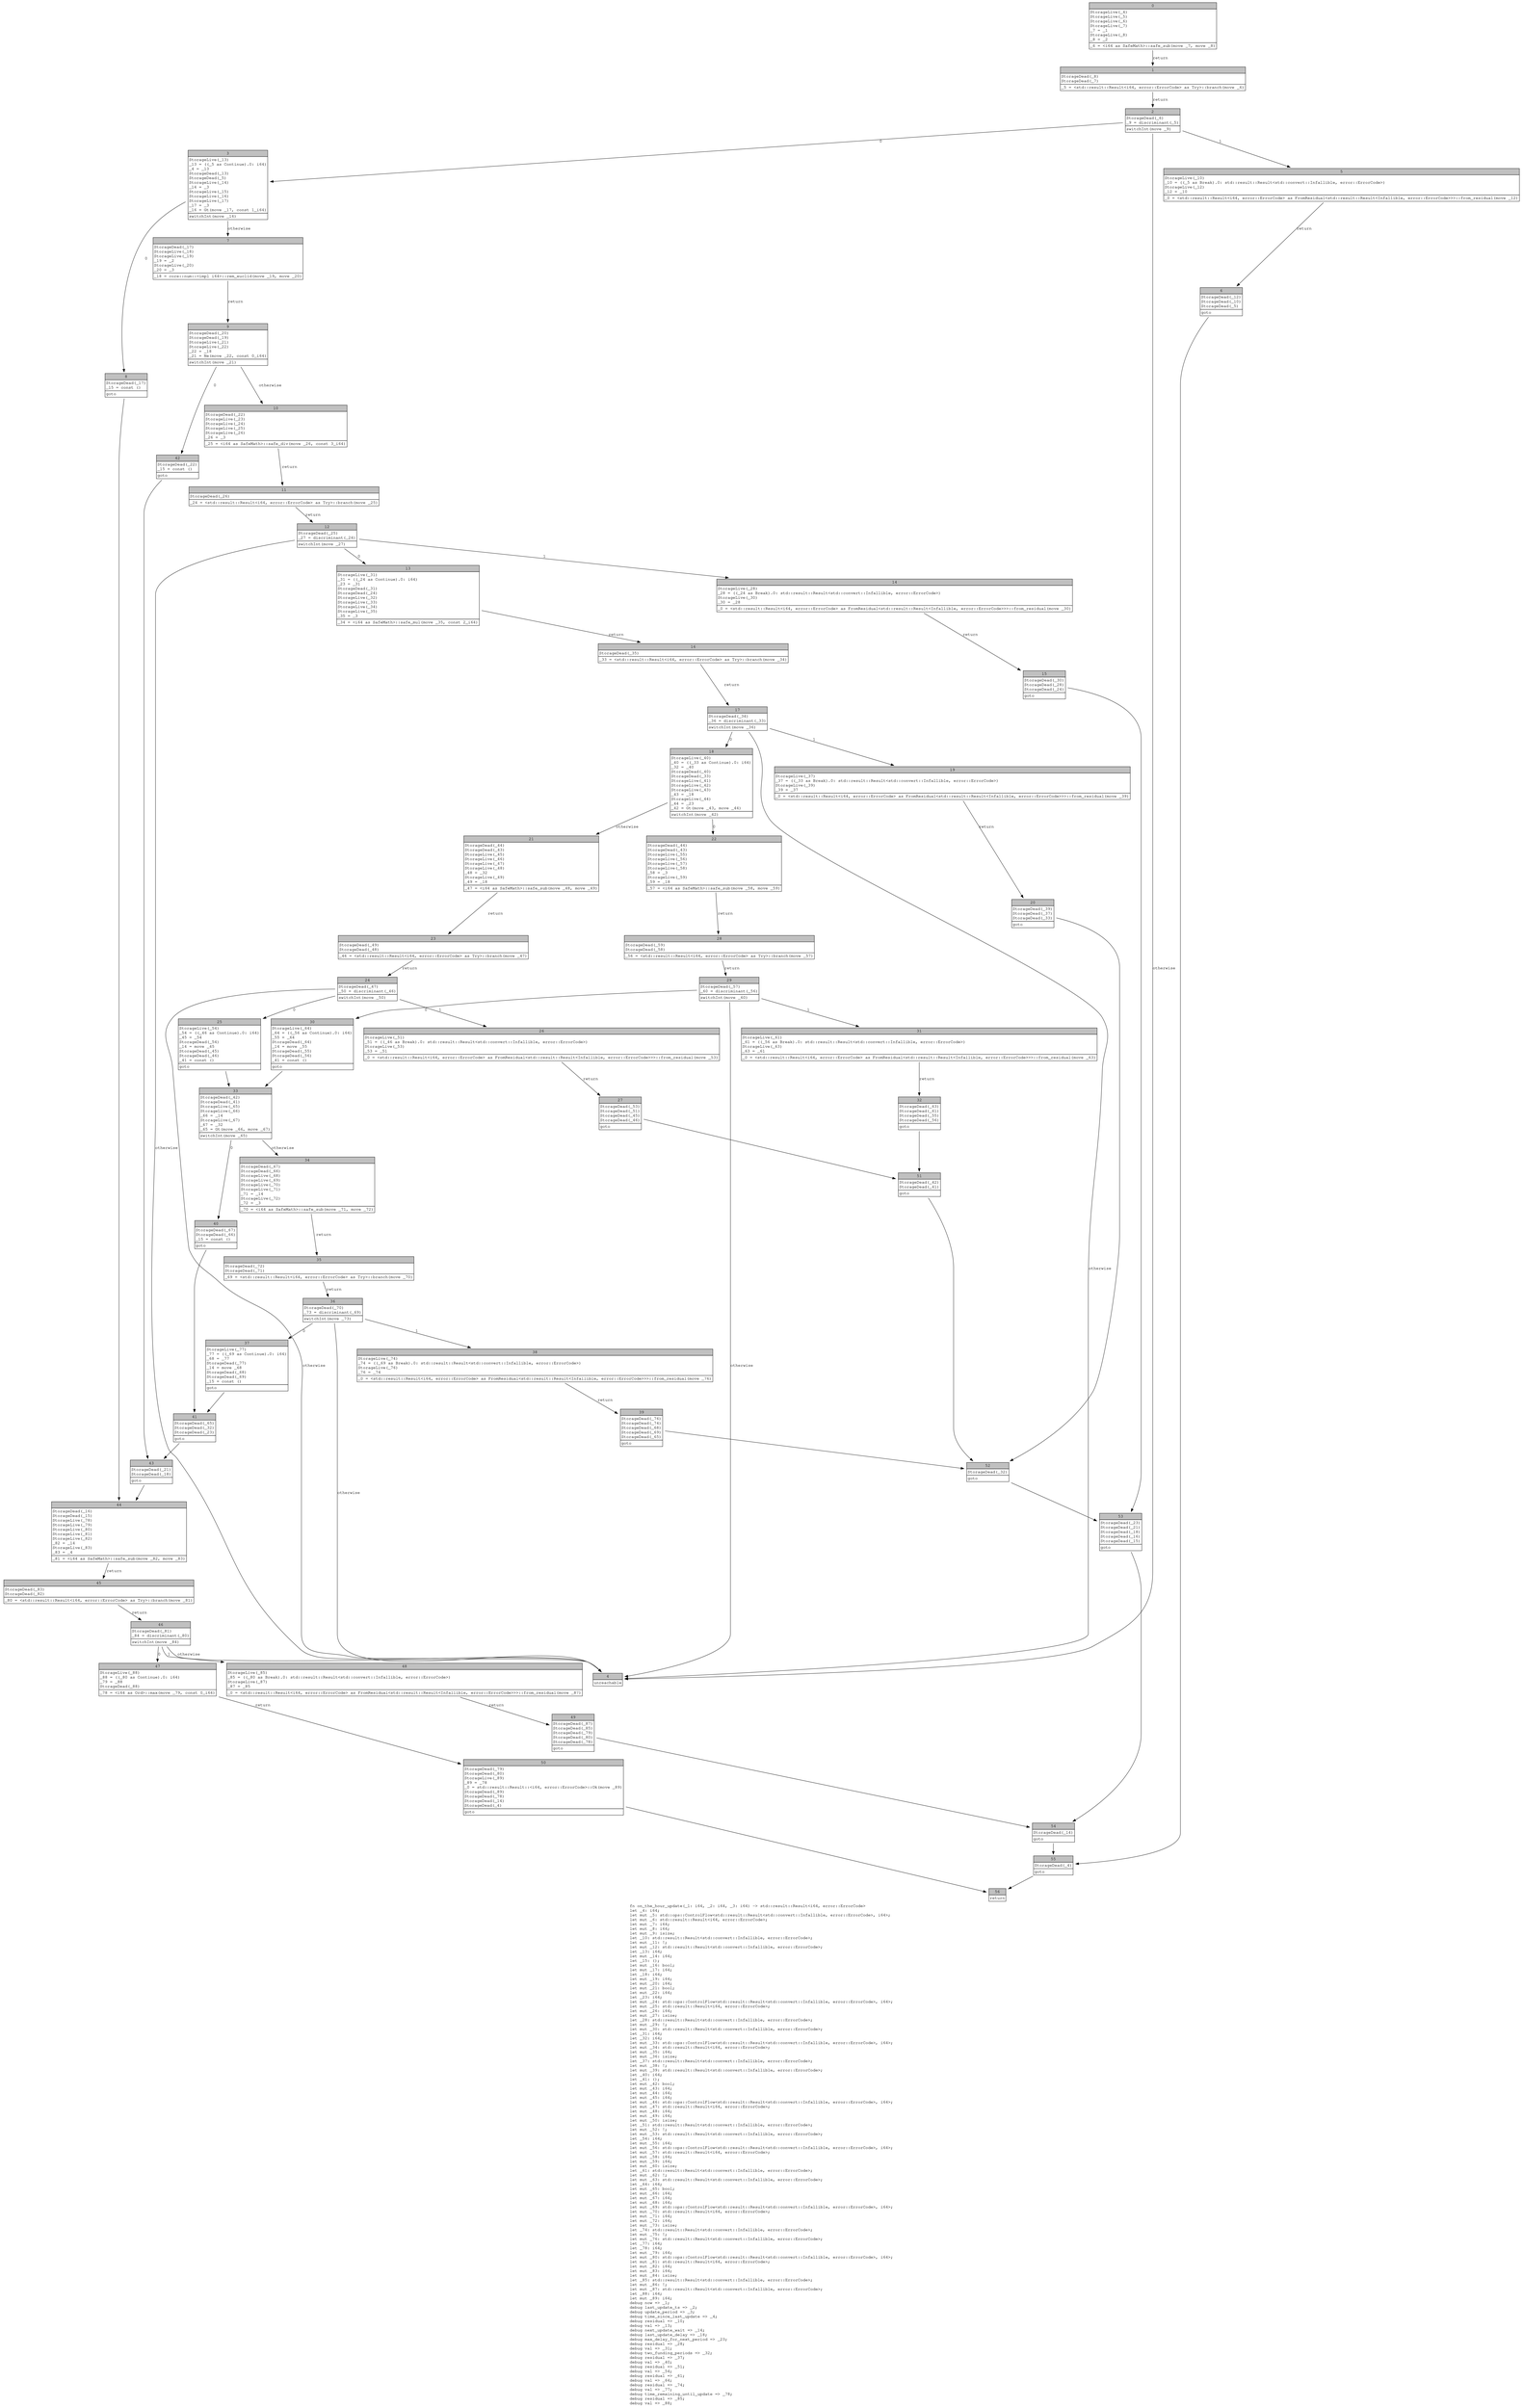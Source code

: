 digraph Mir_0_2318 {
    graph [fontname="Courier, monospace"];
    node [fontname="Courier, monospace"];
    edge [fontname="Courier, monospace"];
    label=<fn on_the_hour_update(_1: i64, _2: i64, _3: i64) -&gt; std::result::Result&lt;i64, error::ErrorCode&gt;<br align="left"/>let _4: i64;<br align="left"/>let mut _5: std::ops::ControlFlow&lt;std::result::Result&lt;std::convert::Infallible, error::ErrorCode&gt;, i64&gt;;<br align="left"/>let mut _6: std::result::Result&lt;i64, error::ErrorCode&gt;;<br align="left"/>let mut _7: i64;<br align="left"/>let mut _8: i64;<br align="left"/>let mut _9: isize;<br align="left"/>let _10: std::result::Result&lt;std::convert::Infallible, error::ErrorCode&gt;;<br align="left"/>let mut _11: !;<br align="left"/>let mut _12: std::result::Result&lt;std::convert::Infallible, error::ErrorCode&gt;;<br align="left"/>let _13: i64;<br align="left"/>let mut _14: i64;<br align="left"/>let _15: ();<br align="left"/>let mut _16: bool;<br align="left"/>let mut _17: i64;<br align="left"/>let _18: i64;<br align="left"/>let mut _19: i64;<br align="left"/>let mut _20: i64;<br align="left"/>let mut _21: bool;<br align="left"/>let mut _22: i64;<br align="left"/>let _23: i64;<br align="left"/>let mut _24: std::ops::ControlFlow&lt;std::result::Result&lt;std::convert::Infallible, error::ErrorCode&gt;, i64&gt;;<br align="left"/>let mut _25: std::result::Result&lt;i64, error::ErrorCode&gt;;<br align="left"/>let mut _26: i64;<br align="left"/>let mut _27: isize;<br align="left"/>let _28: std::result::Result&lt;std::convert::Infallible, error::ErrorCode&gt;;<br align="left"/>let mut _29: !;<br align="left"/>let mut _30: std::result::Result&lt;std::convert::Infallible, error::ErrorCode&gt;;<br align="left"/>let _31: i64;<br align="left"/>let _32: i64;<br align="left"/>let mut _33: std::ops::ControlFlow&lt;std::result::Result&lt;std::convert::Infallible, error::ErrorCode&gt;, i64&gt;;<br align="left"/>let mut _34: std::result::Result&lt;i64, error::ErrorCode&gt;;<br align="left"/>let mut _35: i64;<br align="left"/>let mut _36: isize;<br align="left"/>let _37: std::result::Result&lt;std::convert::Infallible, error::ErrorCode&gt;;<br align="left"/>let mut _38: !;<br align="left"/>let mut _39: std::result::Result&lt;std::convert::Infallible, error::ErrorCode&gt;;<br align="left"/>let _40: i64;<br align="left"/>let _41: ();<br align="left"/>let mut _42: bool;<br align="left"/>let mut _43: i64;<br align="left"/>let mut _44: i64;<br align="left"/>let mut _45: i64;<br align="left"/>let mut _46: std::ops::ControlFlow&lt;std::result::Result&lt;std::convert::Infallible, error::ErrorCode&gt;, i64&gt;;<br align="left"/>let mut _47: std::result::Result&lt;i64, error::ErrorCode&gt;;<br align="left"/>let mut _48: i64;<br align="left"/>let mut _49: i64;<br align="left"/>let mut _50: isize;<br align="left"/>let _51: std::result::Result&lt;std::convert::Infallible, error::ErrorCode&gt;;<br align="left"/>let mut _52: !;<br align="left"/>let mut _53: std::result::Result&lt;std::convert::Infallible, error::ErrorCode&gt;;<br align="left"/>let _54: i64;<br align="left"/>let mut _55: i64;<br align="left"/>let mut _56: std::ops::ControlFlow&lt;std::result::Result&lt;std::convert::Infallible, error::ErrorCode&gt;, i64&gt;;<br align="left"/>let mut _57: std::result::Result&lt;i64, error::ErrorCode&gt;;<br align="left"/>let mut _58: i64;<br align="left"/>let mut _59: i64;<br align="left"/>let mut _60: isize;<br align="left"/>let _61: std::result::Result&lt;std::convert::Infallible, error::ErrorCode&gt;;<br align="left"/>let mut _62: !;<br align="left"/>let mut _63: std::result::Result&lt;std::convert::Infallible, error::ErrorCode&gt;;<br align="left"/>let _64: i64;<br align="left"/>let mut _65: bool;<br align="left"/>let mut _66: i64;<br align="left"/>let mut _67: i64;<br align="left"/>let mut _68: i64;<br align="left"/>let mut _69: std::ops::ControlFlow&lt;std::result::Result&lt;std::convert::Infallible, error::ErrorCode&gt;, i64&gt;;<br align="left"/>let mut _70: std::result::Result&lt;i64, error::ErrorCode&gt;;<br align="left"/>let mut _71: i64;<br align="left"/>let mut _72: i64;<br align="left"/>let mut _73: isize;<br align="left"/>let _74: std::result::Result&lt;std::convert::Infallible, error::ErrorCode&gt;;<br align="left"/>let mut _75: !;<br align="left"/>let mut _76: std::result::Result&lt;std::convert::Infallible, error::ErrorCode&gt;;<br align="left"/>let _77: i64;<br align="left"/>let _78: i64;<br align="left"/>let mut _79: i64;<br align="left"/>let mut _80: std::ops::ControlFlow&lt;std::result::Result&lt;std::convert::Infallible, error::ErrorCode&gt;, i64&gt;;<br align="left"/>let mut _81: std::result::Result&lt;i64, error::ErrorCode&gt;;<br align="left"/>let mut _82: i64;<br align="left"/>let mut _83: i64;<br align="left"/>let mut _84: isize;<br align="left"/>let _85: std::result::Result&lt;std::convert::Infallible, error::ErrorCode&gt;;<br align="left"/>let mut _86: !;<br align="left"/>let mut _87: std::result::Result&lt;std::convert::Infallible, error::ErrorCode&gt;;<br align="left"/>let _88: i64;<br align="left"/>let mut _89: i64;<br align="left"/>debug now =&gt; _1;<br align="left"/>debug last_update_ts =&gt; _2;<br align="left"/>debug update_period =&gt; _3;<br align="left"/>debug time_since_last_update =&gt; _4;<br align="left"/>debug residual =&gt; _10;<br align="left"/>debug val =&gt; _13;<br align="left"/>debug next_update_wait =&gt; _14;<br align="left"/>debug last_update_delay =&gt; _18;<br align="left"/>debug max_delay_for_next_period =&gt; _23;<br align="left"/>debug residual =&gt; _28;<br align="left"/>debug val =&gt; _31;<br align="left"/>debug two_funding_periods =&gt; _32;<br align="left"/>debug residual =&gt; _37;<br align="left"/>debug val =&gt; _40;<br align="left"/>debug residual =&gt; _51;<br align="left"/>debug val =&gt; _54;<br align="left"/>debug residual =&gt; _61;<br align="left"/>debug val =&gt; _64;<br align="left"/>debug residual =&gt; _74;<br align="left"/>debug val =&gt; _77;<br align="left"/>debug time_remaining_until_update =&gt; _78;<br align="left"/>debug residual =&gt; _85;<br align="left"/>debug val =&gt; _88;<br align="left"/>>;
    bb0__0_2318 [shape="none", label=<<table border="0" cellborder="1" cellspacing="0"><tr><td bgcolor="gray" align="center" colspan="1">0</td></tr><tr><td align="left" balign="left">StorageLive(_4)<br/>StorageLive(_5)<br/>StorageLive(_6)<br/>StorageLive(_7)<br/>_7 = _1<br/>StorageLive(_8)<br/>_8 = _2<br/></td></tr><tr><td align="left">_6 = &lt;i64 as SafeMath&gt;::safe_sub(move _7, move _8)</td></tr></table>>];
    bb1__0_2318 [shape="none", label=<<table border="0" cellborder="1" cellspacing="0"><tr><td bgcolor="gray" align="center" colspan="1">1</td></tr><tr><td align="left" balign="left">StorageDead(_8)<br/>StorageDead(_7)<br/></td></tr><tr><td align="left">_5 = &lt;std::result::Result&lt;i64, error::ErrorCode&gt; as Try&gt;::branch(move _6)</td></tr></table>>];
    bb2__0_2318 [shape="none", label=<<table border="0" cellborder="1" cellspacing="0"><tr><td bgcolor="gray" align="center" colspan="1">2</td></tr><tr><td align="left" balign="left">StorageDead(_6)<br/>_9 = discriminant(_5)<br/></td></tr><tr><td align="left">switchInt(move _9)</td></tr></table>>];
    bb3__0_2318 [shape="none", label=<<table border="0" cellborder="1" cellspacing="0"><tr><td bgcolor="gray" align="center" colspan="1">3</td></tr><tr><td align="left" balign="left">StorageLive(_13)<br/>_13 = ((_5 as Continue).0: i64)<br/>_4 = _13<br/>StorageDead(_13)<br/>StorageDead(_5)<br/>StorageLive(_14)<br/>_14 = _3<br/>StorageLive(_15)<br/>StorageLive(_16)<br/>StorageLive(_17)<br/>_17 = _3<br/>_16 = Gt(move _17, const 1_i64)<br/></td></tr><tr><td align="left">switchInt(move _16)</td></tr></table>>];
    bb4__0_2318 [shape="none", label=<<table border="0" cellborder="1" cellspacing="0"><tr><td bgcolor="gray" align="center" colspan="1">4</td></tr><tr><td align="left">unreachable</td></tr></table>>];
    bb5__0_2318 [shape="none", label=<<table border="0" cellborder="1" cellspacing="0"><tr><td bgcolor="gray" align="center" colspan="1">5</td></tr><tr><td align="left" balign="left">StorageLive(_10)<br/>_10 = ((_5 as Break).0: std::result::Result&lt;std::convert::Infallible, error::ErrorCode&gt;)<br/>StorageLive(_12)<br/>_12 = _10<br/></td></tr><tr><td align="left">_0 = &lt;std::result::Result&lt;i64, error::ErrorCode&gt; as FromResidual&lt;std::result::Result&lt;Infallible, error::ErrorCode&gt;&gt;&gt;::from_residual(move _12)</td></tr></table>>];
    bb6__0_2318 [shape="none", label=<<table border="0" cellborder="1" cellspacing="0"><tr><td bgcolor="gray" align="center" colspan="1">6</td></tr><tr><td align="left" balign="left">StorageDead(_12)<br/>StorageDead(_10)<br/>StorageDead(_5)<br/></td></tr><tr><td align="left">goto</td></tr></table>>];
    bb7__0_2318 [shape="none", label=<<table border="0" cellborder="1" cellspacing="0"><tr><td bgcolor="gray" align="center" colspan="1">7</td></tr><tr><td align="left" balign="left">StorageDead(_17)<br/>StorageLive(_18)<br/>StorageLive(_19)<br/>_19 = _2<br/>StorageLive(_20)<br/>_20 = _3<br/></td></tr><tr><td align="left">_18 = core::num::&lt;impl i64&gt;::rem_euclid(move _19, move _20)</td></tr></table>>];
    bb8__0_2318 [shape="none", label=<<table border="0" cellborder="1" cellspacing="0"><tr><td bgcolor="gray" align="center" colspan="1">8</td></tr><tr><td align="left" balign="left">StorageDead(_17)<br/>_15 = const ()<br/></td></tr><tr><td align="left">goto</td></tr></table>>];
    bb9__0_2318 [shape="none", label=<<table border="0" cellborder="1" cellspacing="0"><tr><td bgcolor="gray" align="center" colspan="1">9</td></tr><tr><td align="left" balign="left">StorageDead(_20)<br/>StorageDead(_19)<br/>StorageLive(_21)<br/>StorageLive(_22)<br/>_22 = _18<br/>_21 = Ne(move _22, const 0_i64)<br/></td></tr><tr><td align="left">switchInt(move _21)</td></tr></table>>];
    bb10__0_2318 [shape="none", label=<<table border="0" cellborder="1" cellspacing="0"><tr><td bgcolor="gray" align="center" colspan="1">10</td></tr><tr><td align="left" balign="left">StorageDead(_22)<br/>StorageLive(_23)<br/>StorageLive(_24)<br/>StorageLive(_25)<br/>StorageLive(_26)<br/>_26 = _3<br/></td></tr><tr><td align="left">_25 = &lt;i64 as SafeMath&gt;::safe_div(move _26, const 3_i64)</td></tr></table>>];
    bb11__0_2318 [shape="none", label=<<table border="0" cellborder="1" cellspacing="0"><tr><td bgcolor="gray" align="center" colspan="1">11</td></tr><tr><td align="left" balign="left">StorageDead(_26)<br/></td></tr><tr><td align="left">_24 = &lt;std::result::Result&lt;i64, error::ErrorCode&gt; as Try&gt;::branch(move _25)</td></tr></table>>];
    bb12__0_2318 [shape="none", label=<<table border="0" cellborder="1" cellspacing="0"><tr><td bgcolor="gray" align="center" colspan="1">12</td></tr><tr><td align="left" balign="left">StorageDead(_25)<br/>_27 = discriminant(_24)<br/></td></tr><tr><td align="left">switchInt(move _27)</td></tr></table>>];
    bb13__0_2318 [shape="none", label=<<table border="0" cellborder="1" cellspacing="0"><tr><td bgcolor="gray" align="center" colspan="1">13</td></tr><tr><td align="left" balign="left">StorageLive(_31)<br/>_31 = ((_24 as Continue).0: i64)<br/>_23 = _31<br/>StorageDead(_31)<br/>StorageDead(_24)<br/>StorageLive(_32)<br/>StorageLive(_33)<br/>StorageLive(_34)<br/>StorageLive(_35)<br/>_35 = _3<br/></td></tr><tr><td align="left">_34 = &lt;i64 as SafeMath&gt;::safe_mul(move _35, const 2_i64)</td></tr></table>>];
    bb14__0_2318 [shape="none", label=<<table border="0" cellborder="1" cellspacing="0"><tr><td bgcolor="gray" align="center" colspan="1">14</td></tr><tr><td align="left" balign="left">StorageLive(_28)<br/>_28 = ((_24 as Break).0: std::result::Result&lt;std::convert::Infallible, error::ErrorCode&gt;)<br/>StorageLive(_30)<br/>_30 = _28<br/></td></tr><tr><td align="left">_0 = &lt;std::result::Result&lt;i64, error::ErrorCode&gt; as FromResidual&lt;std::result::Result&lt;Infallible, error::ErrorCode&gt;&gt;&gt;::from_residual(move _30)</td></tr></table>>];
    bb15__0_2318 [shape="none", label=<<table border="0" cellborder="1" cellspacing="0"><tr><td bgcolor="gray" align="center" colspan="1">15</td></tr><tr><td align="left" balign="left">StorageDead(_30)<br/>StorageDead(_28)<br/>StorageDead(_24)<br/></td></tr><tr><td align="left">goto</td></tr></table>>];
    bb16__0_2318 [shape="none", label=<<table border="0" cellborder="1" cellspacing="0"><tr><td bgcolor="gray" align="center" colspan="1">16</td></tr><tr><td align="left" balign="left">StorageDead(_35)<br/></td></tr><tr><td align="left">_33 = &lt;std::result::Result&lt;i64, error::ErrorCode&gt; as Try&gt;::branch(move _34)</td></tr></table>>];
    bb17__0_2318 [shape="none", label=<<table border="0" cellborder="1" cellspacing="0"><tr><td bgcolor="gray" align="center" colspan="1">17</td></tr><tr><td align="left" balign="left">StorageDead(_34)<br/>_36 = discriminant(_33)<br/></td></tr><tr><td align="left">switchInt(move _36)</td></tr></table>>];
    bb18__0_2318 [shape="none", label=<<table border="0" cellborder="1" cellspacing="0"><tr><td bgcolor="gray" align="center" colspan="1">18</td></tr><tr><td align="left" balign="left">StorageLive(_40)<br/>_40 = ((_33 as Continue).0: i64)<br/>_32 = _40<br/>StorageDead(_40)<br/>StorageDead(_33)<br/>StorageLive(_41)<br/>StorageLive(_42)<br/>StorageLive(_43)<br/>_43 = _18<br/>StorageLive(_44)<br/>_44 = _23<br/>_42 = Gt(move _43, move _44)<br/></td></tr><tr><td align="left">switchInt(move _42)</td></tr></table>>];
    bb19__0_2318 [shape="none", label=<<table border="0" cellborder="1" cellspacing="0"><tr><td bgcolor="gray" align="center" colspan="1">19</td></tr><tr><td align="left" balign="left">StorageLive(_37)<br/>_37 = ((_33 as Break).0: std::result::Result&lt;std::convert::Infallible, error::ErrorCode&gt;)<br/>StorageLive(_39)<br/>_39 = _37<br/></td></tr><tr><td align="left">_0 = &lt;std::result::Result&lt;i64, error::ErrorCode&gt; as FromResidual&lt;std::result::Result&lt;Infallible, error::ErrorCode&gt;&gt;&gt;::from_residual(move _39)</td></tr></table>>];
    bb20__0_2318 [shape="none", label=<<table border="0" cellborder="1" cellspacing="0"><tr><td bgcolor="gray" align="center" colspan="1">20</td></tr><tr><td align="left" balign="left">StorageDead(_39)<br/>StorageDead(_37)<br/>StorageDead(_33)<br/></td></tr><tr><td align="left">goto</td></tr></table>>];
    bb21__0_2318 [shape="none", label=<<table border="0" cellborder="1" cellspacing="0"><tr><td bgcolor="gray" align="center" colspan="1">21</td></tr><tr><td align="left" balign="left">StorageDead(_44)<br/>StorageDead(_43)<br/>StorageLive(_45)<br/>StorageLive(_46)<br/>StorageLive(_47)<br/>StorageLive(_48)<br/>_48 = _32<br/>StorageLive(_49)<br/>_49 = _18<br/></td></tr><tr><td align="left">_47 = &lt;i64 as SafeMath&gt;::safe_sub(move _48, move _49)</td></tr></table>>];
    bb22__0_2318 [shape="none", label=<<table border="0" cellborder="1" cellspacing="0"><tr><td bgcolor="gray" align="center" colspan="1">22</td></tr><tr><td align="left" balign="left">StorageDead(_44)<br/>StorageDead(_43)<br/>StorageLive(_55)<br/>StorageLive(_56)<br/>StorageLive(_57)<br/>StorageLive(_58)<br/>_58 = _3<br/>StorageLive(_59)<br/>_59 = _18<br/></td></tr><tr><td align="left">_57 = &lt;i64 as SafeMath&gt;::safe_sub(move _58, move _59)</td></tr></table>>];
    bb23__0_2318 [shape="none", label=<<table border="0" cellborder="1" cellspacing="0"><tr><td bgcolor="gray" align="center" colspan="1">23</td></tr><tr><td align="left" balign="left">StorageDead(_49)<br/>StorageDead(_48)<br/></td></tr><tr><td align="left">_46 = &lt;std::result::Result&lt;i64, error::ErrorCode&gt; as Try&gt;::branch(move _47)</td></tr></table>>];
    bb24__0_2318 [shape="none", label=<<table border="0" cellborder="1" cellspacing="0"><tr><td bgcolor="gray" align="center" colspan="1">24</td></tr><tr><td align="left" balign="left">StorageDead(_47)<br/>_50 = discriminant(_46)<br/></td></tr><tr><td align="left">switchInt(move _50)</td></tr></table>>];
    bb25__0_2318 [shape="none", label=<<table border="0" cellborder="1" cellspacing="0"><tr><td bgcolor="gray" align="center" colspan="1">25</td></tr><tr><td align="left" balign="left">StorageLive(_54)<br/>_54 = ((_46 as Continue).0: i64)<br/>_45 = _54<br/>StorageDead(_54)<br/>_14 = move _45<br/>StorageDead(_45)<br/>StorageDead(_46)<br/>_41 = const ()<br/></td></tr><tr><td align="left">goto</td></tr></table>>];
    bb26__0_2318 [shape="none", label=<<table border="0" cellborder="1" cellspacing="0"><tr><td bgcolor="gray" align="center" colspan="1">26</td></tr><tr><td align="left" balign="left">StorageLive(_51)<br/>_51 = ((_46 as Break).0: std::result::Result&lt;std::convert::Infallible, error::ErrorCode&gt;)<br/>StorageLive(_53)<br/>_53 = _51<br/></td></tr><tr><td align="left">_0 = &lt;std::result::Result&lt;i64, error::ErrorCode&gt; as FromResidual&lt;std::result::Result&lt;Infallible, error::ErrorCode&gt;&gt;&gt;::from_residual(move _53)</td></tr></table>>];
    bb27__0_2318 [shape="none", label=<<table border="0" cellborder="1" cellspacing="0"><tr><td bgcolor="gray" align="center" colspan="1">27</td></tr><tr><td align="left" balign="left">StorageDead(_53)<br/>StorageDead(_51)<br/>StorageDead(_45)<br/>StorageDead(_46)<br/></td></tr><tr><td align="left">goto</td></tr></table>>];
    bb28__0_2318 [shape="none", label=<<table border="0" cellborder="1" cellspacing="0"><tr><td bgcolor="gray" align="center" colspan="1">28</td></tr><tr><td align="left" balign="left">StorageDead(_59)<br/>StorageDead(_58)<br/></td></tr><tr><td align="left">_56 = &lt;std::result::Result&lt;i64, error::ErrorCode&gt; as Try&gt;::branch(move _57)</td></tr></table>>];
    bb29__0_2318 [shape="none", label=<<table border="0" cellborder="1" cellspacing="0"><tr><td bgcolor="gray" align="center" colspan="1">29</td></tr><tr><td align="left" balign="left">StorageDead(_57)<br/>_60 = discriminant(_56)<br/></td></tr><tr><td align="left">switchInt(move _60)</td></tr></table>>];
    bb30__0_2318 [shape="none", label=<<table border="0" cellborder="1" cellspacing="0"><tr><td bgcolor="gray" align="center" colspan="1">30</td></tr><tr><td align="left" balign="left">StorageLive(_64)<br/>_64 = ((_56 as Continue).0: i64)<br/>_55 = _64<br/>StorageDead(_64)<br/>_14 = move _55<br/>StorageDead(_55)<br/>StorageDead(_56)<br/>_41 = const ()<br/></td></tr><tr><td align="left">goto</td></tr></table>>];
    bb31__0_2318 [shape="none", label=<<table border="0" cellborder="1" cellspacing="0"><tr><td bgcolor="gray" align="center" colspan="1">31</td></tr><tr><td align="left" balign="left">StorageLive(_61)<br/>_61 = ((_56 as Break).0: std::result::Result&lt;std::convert::Infallible, error::ErrorCode&gt;)<br/>StorageLive(_63)<br/>_63 = _61<br/></td></tr><tr><td align="left">_0 = &lt;std::result::Result&lt;i64, error::ErrorCode&gt; as FromResidual&lt;std::result::Result&lt;Infallible, error::ErrorCode&gt;&gt;&gt;::from_residual(move _63)</td></tr></table>>];
    bb32__0_2318 [shape="none", label=<<table border="0" cellborder="1" cellspacing="0"><tr><td bgcolor="gray" align="center" colspan="1">32</td></tr><tr><td align="left" balign="left">StorageDead(_63)<br/>StorageDead(_61)<br/>StorageDead(_55)<br/>StorageDead(_56)<br/></td></tr><tr><td align="left">goto</td></tr></table>>];
    bb33__0_2318 [shape="none", label=<<table border="0" cellborder="1" cellspacing="0"><tr><td bgcolor="gray" align="center" colspan="1">33</td></tr><tr><td align="left" balign="left">StorageDead(_42)<br/>StorageDead(_41)<br/>StorageLive(_65)<br/>StorageLive(_66)<br/>_66 = _14<br/>StorageLive(_67)<br/>_67 = _32<br/>_65 = Gt(move _66, move _67)<br/></td></tr><tr><td align="left">switchInt(move _65)</td></tr></table>>];
    bb34__0_2318 [shape="none", label=<<table border="0" cellborder="1" cellspacing="0"><tr><td bgcolor="gray" align="center" colspan="1">34</td></tr><tr><td align="left" balign="left">StorageDead(_67)<br/>StorageDead(_66)<br/>StorageLive(_68)<br/>StorageLive(_69)<br/>StorageLive(_70)<br/>StorageLive(_71)<br/>_71 = _14<br/>StorageLive(_72)<br/>_72 = _3<br/></td></tr><tr><td align="left">_70 = &lt;i64 as SafeMath&gt;::safe_sub(move _71, move _72)</td></tr></table>>];
    bb35__0_2318 [shape="none", label=<<table border="0" cellborder="1" cellspacing="0"><tr><td bgcolor="gray" align="center" colspan="1">35</td></tr><tr><td align="left" balign="left">StorageDead(_72)<br/>StorageDead(_71)<br/></td></tr><tr><td align="left">_69 = &lt;std::result::Result&lt;i64, error::ErrorCode&gt; as Try&gt;::branch(move _70)</td></tr></table>>];
    bb36__0_2318 [shape="none", label=<<table border="0" cellborder="1" cellspacing="0"><tr><td bgcolor="gray" align="center" colspan="1">36</td></tr><tr><td align="left" balign="left">StorageDead(_70)<br/>_73 = discriminant(_69)<br/></td></tr><tr><td align="left">switchInt(move _73)</td></tr></table>>];
    bb37__0_2318 [shape="none", label=<<table border="0" cellborder="1" cellspacing="0"><tr><td bgcolor="gray" align="center" colspan="1">37</td></tr><tr><td align="left" balign="left">StorageLive(_77)<br/>_77 = ((_69 as Continue).0: i64)<br/>_68 = _77<br/>StorageDead(_77)<br/>_14 = move _68<br/>StorageDead(_68)<br/>StorageDead(_69)<br/>_15 = const ()<br/></td></tr><tr><td align="left">goto</td></tr></table>>];
    bb38__0_2318 [shape="none", label=<<table border="0" cellborder="1" cellspacing="0"><tr><td bgcolor="gray" align="center" colspan="1">38</td></tr><tr><td align="left" balign="left">StorageLive(_74)<br/>_74 = ((_69 as Break).0: std::result::Result&lt;std::convert::Infallible, error::ErrorCode&gt;)<br/>StorageLive(_76)<br/>_76 = _74<br/></td></tr><tr><td align="left">_0 = &lt;std::result::Result&lt;i64, error::ErrorCode&gt; as FromResidual&lt;std::result::Result&lt;Infallible, error::ErrorCode&gt;&gt;&gt;::from_residual(move _76)</td></tr></table>>];
    bb39__0_2318 [shape="none", label=<<table border="0" cellborder="1" cellspacing="0"><tr><td bgcolor="gray" align="center" colspan="1">39</td></tr><tr><td align="left" balign="left">StorageDead(_76)<br/>StorageDead(_74)<br/>StorageDead(_68)<br/>StorageDead(_69)<br/>StorageDead(_65)<br/></td></tr><tr><td align="left">goto</td></tr></table>>];
    bb40__0_2318 [shape="none", label=<<table border="0" cellborder="1" cellspacing="0"><tr><td bgcolor="gray" align="center" colspan="1">40</td></tr><tr><td align="left" balign="left">StorageDead(_67)<br/>StorageDead(_66)<br/>_15 = const ()<br/></td></tr><tr><td align="left">goto</td></tr></table>>];
    bb41__0_2318 [shape="none", label=<<table border="0" cellborder="1" cellspacing="0"><tr><td bgcolor="gray" align="center" colspan="1">41</td></tr><tr><td align="left" balign="left">StorageDead(_65)<br/>StorageDead(_32)<br/>StorageDead(_23)<br/></td></tr><tr><td align="left">goto</td></tr></table>>];
    bb42__0_2318 [shape="none", label=<<table border="0" cellborder="1" cellspacing="0"><tr><td bgcolor="gray" align="center" colspan="1">42</td></tr><tr><td align="left" balign="left">StorageDead(_22)<br/>_15 = const ()<br/></td></tr><tr><td align="left">goto</td></tr></table>>];
    bb43__0_2318 [shape="none", label=<<table border="0" cellborder="1" cellspacing="0"><tr><td bgcolor="gray" align="center" colspan="1">43</td></tr><tr><td align="left" balign="left">StorageDead(_21)<br/>StorageDead(_18)<br/></td></tr><tr><td align="left">goto</td></tr></table>>];
    bb44__0_2318 [shape="none", label=<<table border="0" cellborder="1" cellspacing="0"><tr><td bgcolor="gray" align="center" colspan="1">44</td></tr><tr><td align="left" balign="left">StorageDead(_16)<br/>StorageDead(_15)<br/>StorageLive(_78)<br/>StorageLive(_79)<br/>StorageLive(_80)<br/>StorageLive(_81)<br/>StorageLive(_82)<br/>_82 = _14<br/>StorageLive(_83)<br/>_83 = _4<br/></td></tr><tr><td align="left">_81 = &lt;i64 as SafeMath&gt;::safe_sub(move _82, move _83)</td></tr></table>>];
    bb45__0_2318 [shape="none", label=<<table border="0" cellborder="1" cellspacing="0"><tr><td bgcolor="gray" align="center" colspan="1">45</td></tr><tr><td align="left" balign="left">StorageDead(_83)<br/>StorageDead(_82)<br/></td></tr><tr><td align="left">_80 = &lt;std::result::Result&lt;i64, error::ErrorCode&gt; as Try&gt;::branch(move _81)</td></tr></table>>];
    bb46__0_2318 [shape="none", label=<<table border="0" cellborder="1" cellspacing="0"><tr><td bgcolor="gray" align="center" colspan="1">46</td></tr><tr><td align="left" balign="left">StorageDead(_81)<br/>_84 = discriminant(_80)<br/></td></tr><tr><td align="left">switchInt(move _84)</td></tr></table>>];
    bb47__0_2318 [shape="none", label=<<table border="0" cellborder="1" cellspacing="0"><tr><td bgcolor="gray" align="center" colspan="1">47</td></tr><tr><td align="left" balign="left">StorageLive(_88)<br/>_88 = ((_80 as Continue).0: i64)<br/>_79 = _88<br/>StorageDead(_88)<br/></td></tr><tr><td align="left">_78 = &lt;i64 as Ord&gt;::max(move _79, const 0_i64)</td></tr></table>>];
    bb48__0_2318 [shape="none", label=<<table border="0" cellborder="1" cellspacing="0"><tr><td bgcolor="gray" align="center" colspan="1">48</td></tr><tr><td align="left" balign="left">StorageLive(_85)<br/>_85 = ((_80 as Break).0: std::result::Result&lt;std::convert::Infallible, error::ErrorCode&gt;)<br/>StorageLive(_87)<br/>_87 = _85<br/></td></tr><tr><td align="left">_0 = &lt;std::result::Result&lt;i64, error::ErrorCode&gt; as FromResidual&lt;std::result::Result&lt;Infallible, error::ErrorCode&gt;&gt;&gt;::from_residual(move _87)</td></tr></table>>];
    bb49__0_2318 [shape="none", label=<<table border="0" cellborder="1" cellspacing="0"><tr><td bgcolor="gray" align="center" colspan="1">49</td></tr><tr><td align="left" balign="left">StorageDead(_87)<br/>StorageDead(_85)<br/>StorageDead(_79)<br/>StorageDead(_80)<br/>StorageDead(_78)<br/></td></tr><tr><td align="left">goto</td></tr></table>>];
    bb50__0_2318 [shape="none", label=<<table border="0" cellborder="1" cellspacing="0"><tr><td bgcolor="gray" align="center" colspan="1">50</td></tr><tr><td align="left" balign="left">StorageDead(_79)<br/>StorageDead(_80)<br/>StorageLive(_89)<br/>_89 = _78<br/>_0 = std::result::Result::&lt;i64, error::ErrorCode&gt;::Ok(move _89)<br/>StorageDead(_89)<br/>StorageDead(_78)<br/>StorageDead(_14)<br/>StorageDead(_4)<br/></td></tr><tr><td align="left">goto</td></tr></table>>];
    bb51__0_2318 [shape="none", label=<<table border="0" cellborder="1" cellspacing="0"><tr><td bgcolor="gray" align="center" colspan="1">51</td></tr><tr><td align="left" balign="left">StorageDead(_42)<br/>StorageDead(_41)<br/></td></tr><tr><td align="left">goto</td></tr></table>>];
    bb52__0_2318 [shape="none", label=<<table border="0" cellborder="1" cellspacing="0"><tr><td bgcolor="gray" align="center" colspan="1">52</td></tr><tr><td align="left" balign="left">StorageDead(_32)<br/></td></tr><tr><td align="left">goto</td></tr></table>>];
    bb53__0_2318 [shape="none", label=<<table border="0" cellborder="1" cellspacing="0"><tr><td bgcolor="gray" align="center" colspan="1">53</td></tr><tr><td align="left" balign="left">StorageDead(_23)<br/>StorageDead(_21)<br/>StorageDead(_18)<br/>StorageDead(_16)<br/>StorageDead(_15)<br/></td></tr><tr><td align="left">goto</td></tr></table>>];
    bb54__0_2318 [shape="none", label=<<table border="0" cellborder="1" cellspacing="0"><tr><td bgcolor="gray" align="center" colspan="1">54</td></tr><tr><td align="left" balign="left">StorageDead(_14)<br/></td></tr><tr><td align="left">goto</td></tr></table>>];
    bb55__0_2318 [shape="none", label=<<table border="0" cellborder="1" cellspacing="0"><tr><td bgcolor="gray" align="center" colspan="1">55</td></tr><tr><td align="left" balign="left">StorageDead(_4)<br/></td></tr><tr><td align="left">goto</td></tr></table>>];
    bb56__0_2318 [shape="none", label=<<table border="0" cellborder="1" cellspacing="0"><tr><td bgcolor="gray" align="center" colspan="1">56</td></tr><tr><td align="left">return</td></tr></table>>];
    bb0__0_2318 -> bb1__0_2318 [label="return"];
    bb1__0_2318 -> bb2__0_2318 [label="return"];
    bb2__0_2318 -> bb3__0_2318 [label="0"];
    bb2__0_2318 -> bb5__0_2318 [label="1"];
    bb2__0_2318 -> bb4__0_2318 [label="otherwise"];
    bb3__0_2318 -> bb8__0_2318 [label="0"];
    bb3__0_2318 -> bb7__0_2318 [label="otherwise"];
    bb5__0_2318 -> bb6__0_2318 [label="return"];
    bb6__0_2318 -> bb55__0_2318 [label=""];
    bb7__0_2318 -> bb9__0_2318 [label="return"];
    bb8__0_2318 -> bb44__0_2318 [label=""];
    bb9__0_2318 -> bb42__0_2318 [label="0"];
    bb9__0_2318 -> bb10__0_2318 [label="otherwise"];
    bb10__0_2318 -> bb11__0_2318 [label="return"];
    bb11__0_2318 -> bb12__0_2318 [label="return"];
    bb12__0_2318 -> bb13__0_2318 [label="0"];
    bb12__0_2318 -> bb14__0_2318 [label="1"];
    bb12__0_2318 -> bb4__0_2318 [label="otherwise"];
    bb13__0_2318 -> bb16__0_2318 [label="return"];
    bb14__0_2318 -> bb15__0_2318 [label="return"];
    bb15__0_2318 -> bb53__0_2318 [label=""];
    bb16__0_2318 -> bb17__0_2318 [label="return"];
    bb17__0_2318 -> bb18__0_2318 [label="0"];
    bb17__0_2318 -> bb19__0_2318 [label="1"];
    bb17__0_2318 -> bb4__0_2318 [label="otherwise"];
    bb18__0_2318 -> bb22__0_2318 [label="0"];
    bb18__0_2318 -> bb21__0_2318 [label="otherwise"];
    bb19__0_2318 -> bb20__0_2318 [label="return"];
    bb20__0_2318 -> bb52__0_2318 [label=""];
    bb21__0_2318 -> bb23__0_2318 [label="return"];
    bb22__0_2318 -> bb28__0_2318 [label="return"];
    bb23__0_2318 -> bb24__0_2318 [label="return"];
    bb24__0_2318 -> bb25__0_2318 [label="0"];
    bb24__0_2318 -> bb26__0_2318 [label="1"];
    bb24__0_2318 -> bb4__0_2318 [label="otherwise"];
    bb25__0_2318 -> bb33__0_2318 [label=""];
    bb26__0_2318 -> bb27__0_2318 [label="return"];
    bb27__0_2318 -> bb51__0_2318 [label=""];
    bb28__0_2318 -> bb29__0_2318 [label="return"];
    bb29__0_2318 -> bb30__0_2318 [label="0"];
    bb29__0_2318 -> bb31__0_2318 [label="1"];
    bb29__0_2318 -> bb4__0_2318 [label="otherwise"];
    bb30__0_2318 -> bb33__0_2318 [label=""];
    bb31__0_2318 -> bb32__0_2318 [label="return"];
    bb32__0_2318 -> bb51__0_2318 [label=""];
    bb33__0_2318 -> bb40__0_2318 [label="0"];
    bb33__0_2318 -> bb34__0_2318 [label="otherwise"];
    bb34__0_2318 -> bb35__0_2318 [label="return"];
    bb35__0_2318 -> bb36__0_2318 [label="return"];
    bb36__0_2318 -> bb37__0_2318 [label="0"];
    bb36__0_2318 -> bb38__0_2318 [label="1"];
    bb36__0_2318 -> bb4__0_2318 [label="otherwise"];
    bb37__0_2318 -> bb41__0_2318 [label=""];
    bb38__0_2318 -> bb39__0_2318 [label="return"];
    bb39__0_2318 -> bb52__0_2318 [label=""];
    bb40__0_2318 -> bb41__0_2318 [label=""];
    bb41__0_2318 -> bb43__0_2318 [label=""];
    bb42__0_2318 -> bb43__0_2318 [label=""];
    bb43__0_2318 -> bb44__0_2318 [label=""];
    bb44__0_2318 -> bb45__0_2318 [label="return"];
    bb45__0_2318 -> bb46__0_2318 [label="return"];
    bb46__0_2318 -> bb47__0_2318 [label="0"];
    bb46__0_2318 -> bb48__0_2318 [label="1"];
    bb46__0_2318 -> bb4__0_2318 [label="otherwise"];
    bb47__0_2318 -> bb50__0_2318 [label="return"];
    bb48__0_2318 -> bb49__0_2318 [label="return"];
    bb49__0_2318 -> bb54__0_2318 [label=""];
    bb50__0_2318 -> bb56__0_2318 [label=""];
    bb51__0_2318 -> bb52__0_2318 [label=""];
    bb52__0_2318 -> bb53__0_2318 [label=""];
    bb53__0_2318 -> bb54__0_2318 [label=""];
    bb54__0_2318 -> bb55__0_2318 [label=""];
    bb55__0_2318 -> bb56__0_2318 [label=""];
}
